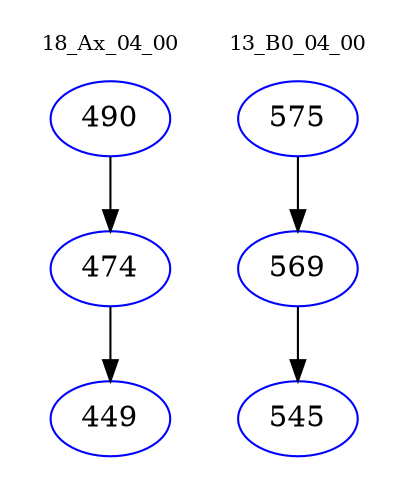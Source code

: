 digraph{
subgraph cluster_0 {
color = white
label = "18_Ax_04_00";
fontsize=10;
T0_490 [label="490", color="blue"]
T0_490 -> T0_474 [color="black"]
T0_474 [label="474", color="blue"]
T0_474 -> T0_449 [color="black"]
T0_449 [label="449", color="blue"]
}
subgraph cluster_1 {
color = white
label = "13_B0_04_00";
fontsize=10;
T1_575 [label="575", color="blue"]
T1_575 -> T1_569 [color="black"]
T1_569 [label="569", color="blue"]
T1_569 -> T1_545 [color="black"]
T1_545 [label="545", color="blue"]
}
}
